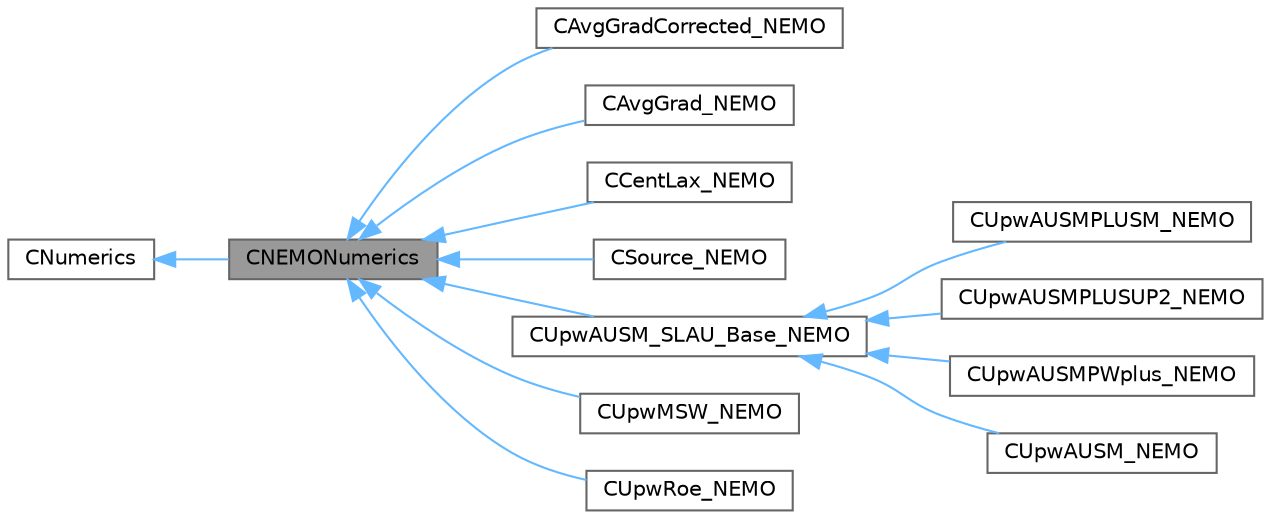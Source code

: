 digraph "CNEMONumerics"
{
 // LATEX_PDF_SIZE
  bgcolor="transparent";
  edge [fontname=Helvetica,fontsize=10,labelfontname=Helvetica,labelfontsize=10];
  node [fontname=Helvetica,fontsize=10,shape=box,height=0.2,width=0.4];
  rankdir="LR";
  Node1 [id="Node000001",label="CNEMONumerics",height=0.2,width=0.4,color="gray40", fillcolor="grey60", style="filled", fontcolor="black",tooltip="Base class template NEMO numerics."];
  Node2 -> Node1 [id="edge1_Node000001_Node000002",dir="back",color="steelblue1",style="solid",tooltip=" "];
  Node2 [id="Node000002",label="CNumerics",height=0.2,width=0.4,color="gray40", fillcolor="white", style="filled",URL="$classCNumerics.html",tooltip="Class for defining the numerical methods."];
  Node1 -> Node3 [id="edge2_Node000001_Node000003",dir="back",color="steelblue1",style="solid",tooltip=" "];
  Node3 [id="Node000003",label="CAvgGradCorrected_NEMO",height=0.2,width=0.4,color="gray40", fillcolor="white", style="filled",URL="$classCAvgGradCorrected__NEMO.html",tooltip="Class for computing viscous term using the average of gradients."];
  Node1 -> Node4 [id="edge3_Node000001_Node000004",dir="back",color="steelblue1",style="solid",tooltip=" "];
  Node4 [id="Node000004",label="CAvgGrad_NEMO",height=0.2,width=0.4,color="gray40", fillcolor="white", style="filled",URL="$classCAvgGrad__NEMO.html",tooltip="Class for computing viscous term using the average of gradients."];
  Node1 -> Node5 [id="edge4_Node000001_Node000005",dir="back",color="steelblue1",style="solid",tooltip=" "];
  Node5 [id="Node000005",label="CCentLax_NEMO",height=0.2,width=0.4,color="gray40", fillcolor="white", style="filled",URL="$classCCentLax__NEMO.html",tooltip="Class for computing the Lax-Friedrich centered scheme."];
  Node1 -> Node6 [id="edge5_Node000001_Node000006",dir="back",color="steelblue1",style="solid",tooltip=" "];
  Node6 [id="Node000006",label="CSource_NEMO",height=0.2,width=0.4,color="gray40", fillcolor="white", style="filled",URL="$classCSource__NEMO.html",tooltip="Class for two-temperature model source terms."];
  Node1 -> Node7 [id="edge6_Node000001_Node000007",dir="back",color="steelblue1",style="solid",tooltip=" "];
  Node7 [id="Node000007",label="CUpwAUSM_SLAU_Base_NEMO",height=0.2,width=0.4,color="gray40", fillcolor="white", style="filled",URL="$classCUpwAUSM__SLAU__Base__NEMO.html",tooltip="Class for solving an approximate Riemann AUSM."];
  Node7 -> Node8 [id="edge7_Node000007_Node000008",dir="back",color="steelblue1",style="solid",tooltip=" "];
  Node8 [id="Node000008",label="CUpwAUSMPLUSM_NEMO",height=0.2,width=0.4,color="gray40", fillcolor="white", style="filled",URL="$classCUpwAUSMPLUSM__NEMO.html",tooltip="Class for solving an approximate Riemann AUSM+ M, Two-Temperature Model. https://doi...."];
  Node7 -> Node9 [id="edge8_Node000007_Node000009",dir="back",color="steelblue1",style="solid",tooltip=" "];
  Node9 [id="Node000009",label="CUpwAUSMPLUSUP2_NEMO",height=0.2,width=0.4,color="gray40", fillcolor="white", style="filled",URL="$classCUpwAUSMPLUSUP2__NEMO.html",tooltip="Class for solving an approximate Riemann AUSM+-up2, Two-Temperature Model. https://doi...."];
  Node7 -> Node10 [id="edge9_Node000007_Node000010",dir="back",color="steelblue1",style="solid",tooltip=" "];
  Node10 [id="Node000010",label="CUpwAUSMPWplus_NEMO",height=0.2,width=0.4,color="gray40", fillcolor="white", style="filled",URL="$classCUpwAUSMPWplus__NEMO.html",tooltip="Class for solving an approximate Riemann AUSM."];
  Node7 -> Node11 [id="edge10_Node000007_Node000011",dir="back",color="steelblue1",style="solid",tooltip=" "];
  Node11 [id="Node000011",label="CUpwAUSM_NEMO",height=0.2,width=0.4,color="gray40", fillcolor="white", style="filled",URL="$classCUpwAUSM__NEMO.html",tooltip="Class for solving an approximate Riemann AUSM."];
  Node1 -> Node12 [id="edge11_Node000001_Node000012",dir="back",color="steelblue1",style="solid",tooltip=" "];
  Node12 [id="Node000012",label="CUpwMSW_NEMO",height=0.2,width=0.4,color="gray40", fillcolor="white", style="filled",URL="$classCUpwMSW__NEMO.html",tooltip="Class for solving a flux-vector splitting method by Steger & Warming, modified version."];
  Node1 -> Node13 [id="edge12_Node000001_Node000013",dir="back",color="steelblue1",style="solid",tooltip=" "];
  Node13 [id="Node000013",label="CUpwRoe_NEMO",height=0.2,width=0.4,color="gray40", fillcolor="white", style="filled",URL="$classCUpwRoe__NEMO.html",tooltip="Class for evaluating the Riemann problem using Roe's scheme for a two-temperature model."];
}
